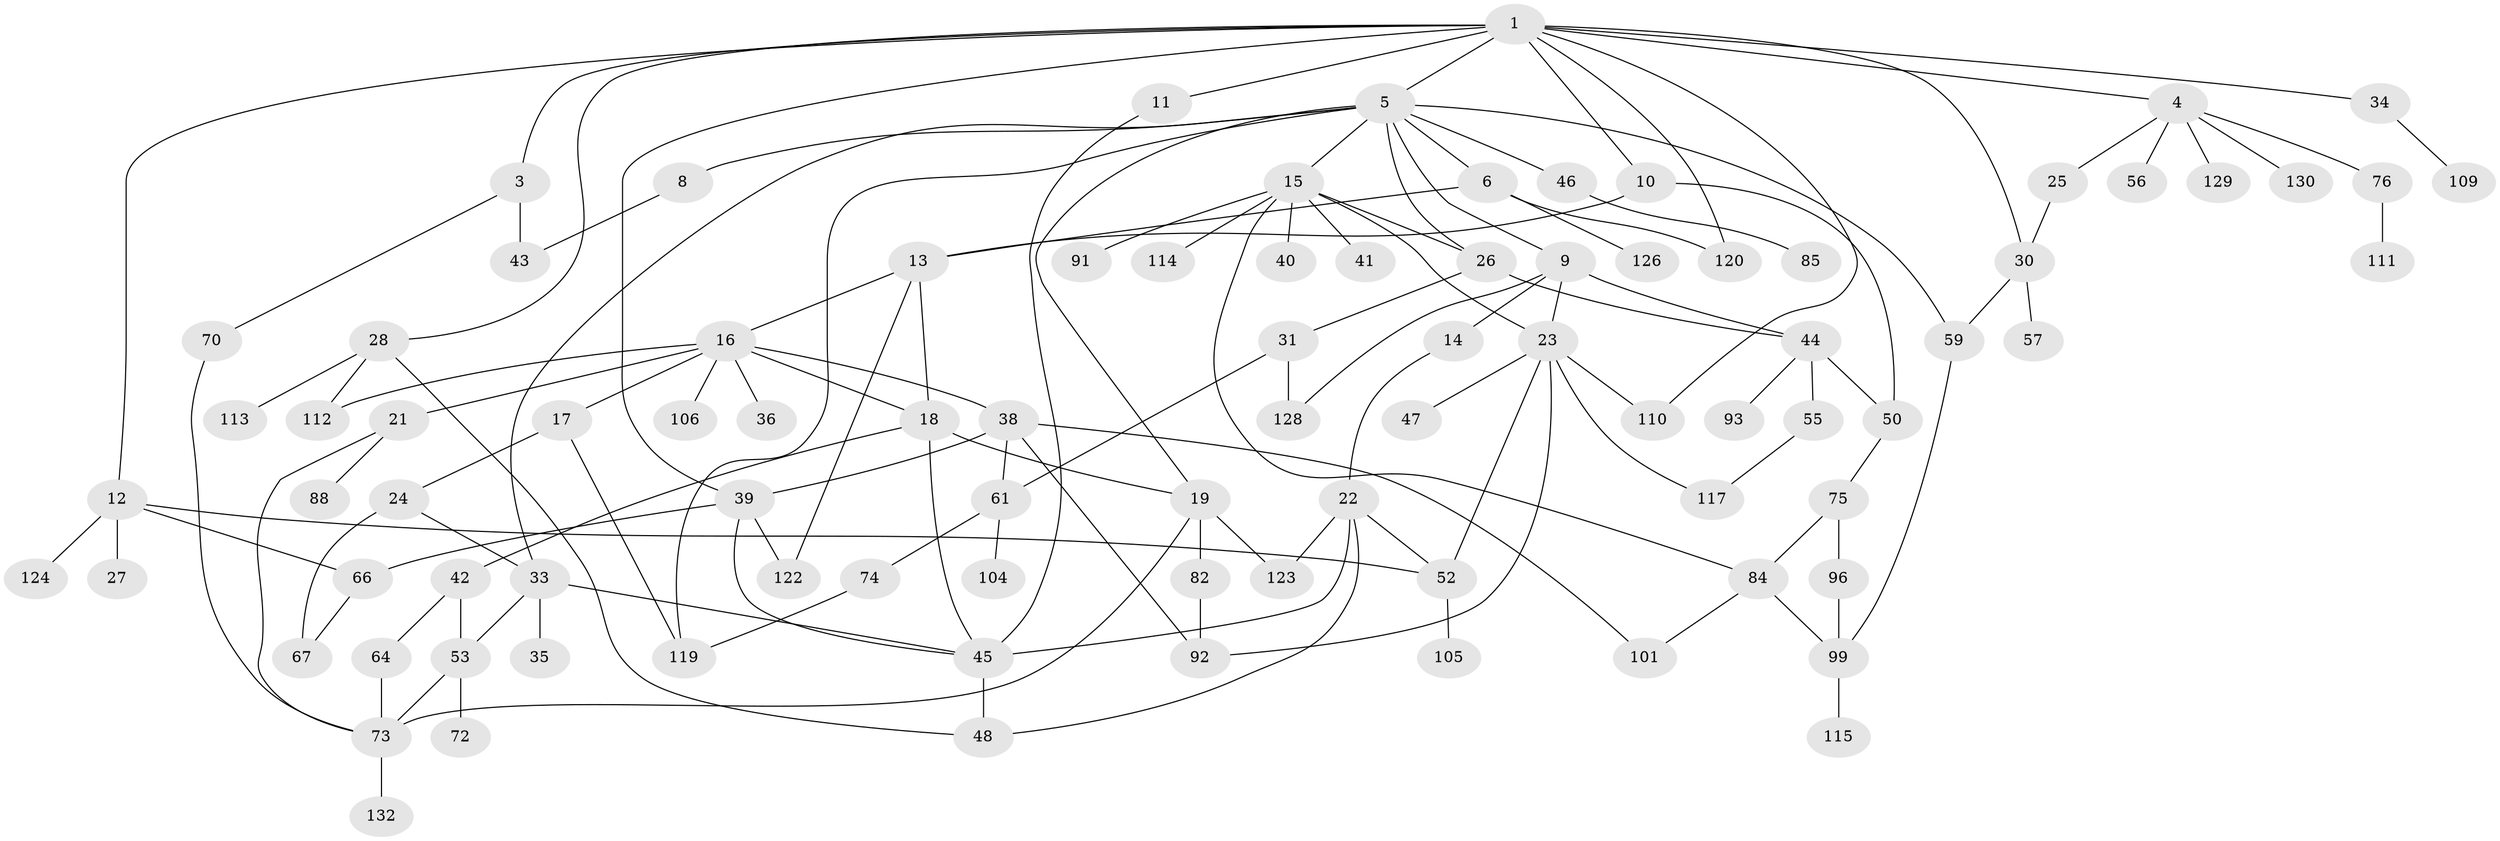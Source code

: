 // original degree distribution, {8: 0.007518796992481203, 6: 0.05263157894736842, 3: 0.17293233082706766, 10: 0.007518796992481203, 4: 0.12030075187969924, 2: 0.3308270676691729, 5: 0.045112781954887216, 7: 0.007518796992481203, 1: 0.2556390977443609}
// Generated by graph-tools (version 1.1) at 2025/41/03/06/25 10:41:29]
// undirected, 90 vertices, 132 edges
graph export_dot {
graph [start="1"]
  node [color=gray90,style=filled];
  1 [super="+2"];
  3;
  4 [super="+7"];
  5 [super="+29"];
  6 [super="+77"];
  8;
  9 [super="+69"];
  10;
  11 [super="+60"];
  12 [super="+65"];
  13 [super="+20"];
  14;
  15 [super="+32"];
  16 [super="+54"];
  17 [super="+49"];
  18;
  19 [super="+79"];
  21 [super="+51"];
  22 [super="+37"];
  23 [super="+63"];
  24 [super="+81"];
  25 [super="+103"];
  26;
  27;
  28 [super="+62"];
  30;
  31 [super="+127"];
  33 [super="+78"];
  34;
  35;
  36 [super="+108"];
  38 [super="+98"];
  39 [super="+102"];
  40;
  41 [super="+118"];
  42 [super="+97"];
  43;
  44 [super="+87"];
  45 [super="+100"];
  46 [super="+121"];
  47 [super="+71"];
  48 [super="+133"];
  50;
  52;
  53 [super="+58"];
  55 [super="+68"];
  56;
  57;
  59 [super="+89"];
  61;
  64;
  66 [super="+80"];
  67;
  70 [super="+83"];
  72;
  73 [super="+90"];
  74 [super="+95"];
  75;
  76;
  82;
  84 [super="+86"];
  85;
  88;
  91;
  92 [super="+94"];
  93;
  96;
  99 [super="+107"];
  101 [super="+116"];
  104;
  105;
  106;
  109;
  110;
  111;
  112;
  113;
  114;
  115;
  117;
  119;
  120;
  122;
  123 [super="+125"];
  124;
  126;
  128 [super="+131"];
  129;
  130;
  132;
  1 -- 3;
  1 -- 4;
  1 -- 5;
  1 -- 12;
  1 -- 28;
  1 -- 34;
  1 -- 110;
  1 -- 39;
  1 -- 120;
  1 -- 10;
  1 -- 11;
  1 -- 30;
  3 -- 70;
  3 -- 43;
  4 -- 56;
  4 -- 76;
  4 -- 129;
  4 -- 130;
  4 -- 25;
  5 -- 6;
  5 -- 8;
  5 -- 9;
  5 -- 15;
  5 -- 33;
  5 -- 46;
  5 -- 59;
  5 -- 119;
  5 -- 26;
  5 -- 19;
  6 -- 120;
  6 -- 13;
  6 -- 126;
  8 -- 43;
  9 -- 14;
  9 -- 44;
  9 -- 23;
  9 -- 128;
  10 -- 13;
  10 -- 50;
  11 -- 45;
  12 -- 27;
  12 -- 124;
  12 -- 52;
  12 -- 66;
  13 -- 16;
  13 -- 18;
  13 -- 122;
  14 -- 22;
  15 -- 23;
  15 -- 26;
  15 -- 84;
  15 -- 91;
  15 -- 114;
  15 -- 40;
  15 -- 41;
  16 -- 17;
  16 -- 21;
  16 -- 36;
  16 -- 38;
  16 -- 18;
  16 -- 112;
  16 -- 106;
  17 -- 24;
  17 -- 119;
  18 -- 19;
  18 -- 42;
  18 -- 45;
  19 -- 73;
  19 -- 123;
  19 -- 82;
  21 -- 88;
  21 -- 73;
  22 -- 45 [weight=2];
  22 -- 52;
  22 -- 48;
  22 -- 123;
  23 -- 47;
  23 -- 110;
  23 -- 52;
  23 -- 92;
  23 -- 117;
  24 -- 33;
  24 -- 67;
  25 -- 30;
  26 -- 31;
  26 -- 44;
  28 -- 112;
  28 -- 48;
  28 -- 113;
  30 -- 57;
  30 -- 59;
  31 -- 61;
  31 -- 128;
  33 -- 35;
  33 -- 45;
  33 -- 53;
  34 -- 109;
  38 -- 61;
  38 -- 92;
  38 -- 101;
  38 -- 39;
  39 -- 66;
  39 -- 122;
  39 -- 45;
  42 -- 53;
  42 -- 64;
  44 -- 50;
  44 -- 55;
  44 -- 93;
  45 -- 48;
  46 -- 85;
  50 -- 75;
  52 -- 105;
  53 -- 72;
  53 -- 73;
  55 -- 117;
  59 -- 99;
  61 -- 74;
  61 -- 104;
  64 -- 73;
  66 -- 67;
  70 -- 73;
  73 -- 132;
  74 -- 119;
  75 -- 96;
  75 -- 84;
  76 -- 111;
  82 -- 92;
  84 -- 99;
  84 -- 101;
  96 -- 99;
  99 -- 115;
}
